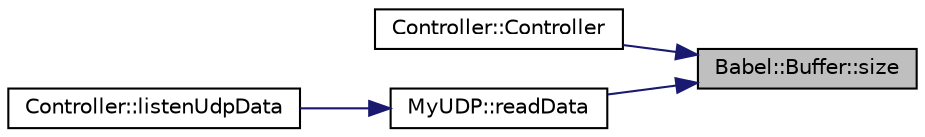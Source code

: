 digraph "Babel::Buffer::size"
{
 // LATEX_PDF_SIZE
  edge [fontname="Helvetica",fontsize="10",labelfontname="Helvetica",labelfontsize="10"];
  node [fontname="Helvetica",fontsize="10",shape=record];
  rankdir="RL";
  Node1 [label="Babel::Buffer::size",height=0.2,width=0.4,color="black", fillcolor="grey75", style="filled", fontcolor="black",tooltip=" "];
  Node1 -> Node2 [dir="back",color="midnightblue",fontsize="10",style="solid",fontname="Helvetica"];
  Node2 [label="Controller::Controller",height=0.2,width=0.4,color="black", fillcolor="white", style="filled",URL="$classController.html#a774129142b53dd5db86111fb99a0d332",tooltip=" "];
  Node1 -> Node3 [dir="back",color="midnightblue",fontsize="10",style="solid",fontname="Helvetica"];
  Node3 [label="MyUDP::readData",height=0.2,width=0.4,color="black", fillcolor="white", style="filled",URL="$classMyUDP.html#a668afeade4210b95725f3e71940e19fb",tooltip=" "];
  Node3 -> Node4 [dir="back",color="midnightblue",fontsize="10",style="solid",fontname="Helvetica"];
  Node4 [label="Controller::listenUdpData",height=0.2,width=0.4,color="black", fillcolor="white", style="filled",URL="$classController.html#a7a52c74e7c006335b8e52304c148e7d9",tooltip=" "];
}

